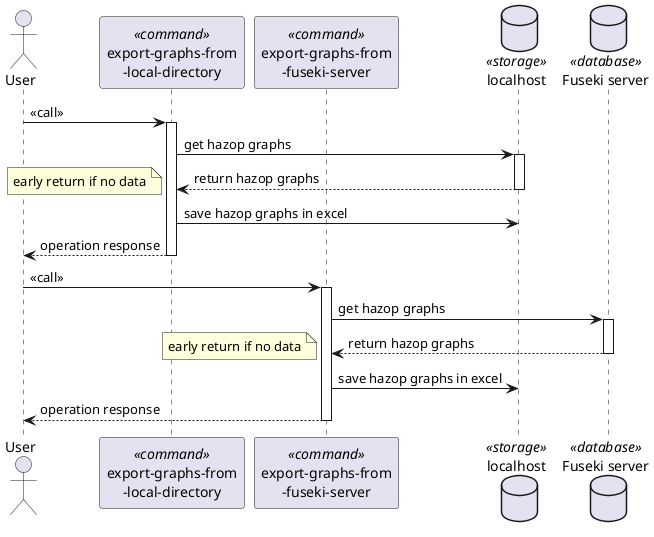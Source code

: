 @startuml
actor User

participant "export-graphs-from\n-local-directory" as ExportFromStorage << command >>
participant "export-graphs-from\n-fuseki-server" as ExportFromFuseki << command >>

database "localhost" as Localhost << storage >>
database "Fuseki server" as Fuseki << database >>

User -> ExportFromStorage: << call >>
activate ExportFromStorage

ExportFromStorage -> Localhost: get hazop graphs
activate Localhost

Localhost --> ExportFromStorage: return hazop graphs
note left: early return if no data
deactivate Localhost

ExportFromStorage -> Localhost: save hazop graphs in excel
ExportFromStorage --> User: operation response
deactivate ExportFromStorage

User -> ExportFromFuseki: << call >>
activate ExportFromFuseki

ExportFromFuseki -> Fuseki: get hazop graphs
activate Fuseki

Fuseki --> ExportFromFuseki: return hazop graphs
note left: early return if no data
deactivate Fuseki

ExportFromFuseki -> Localhost: save hazop graphs in excel
ExportFromFuseki --> User: operation response
deactivate ExportFromFuseki
@enduml